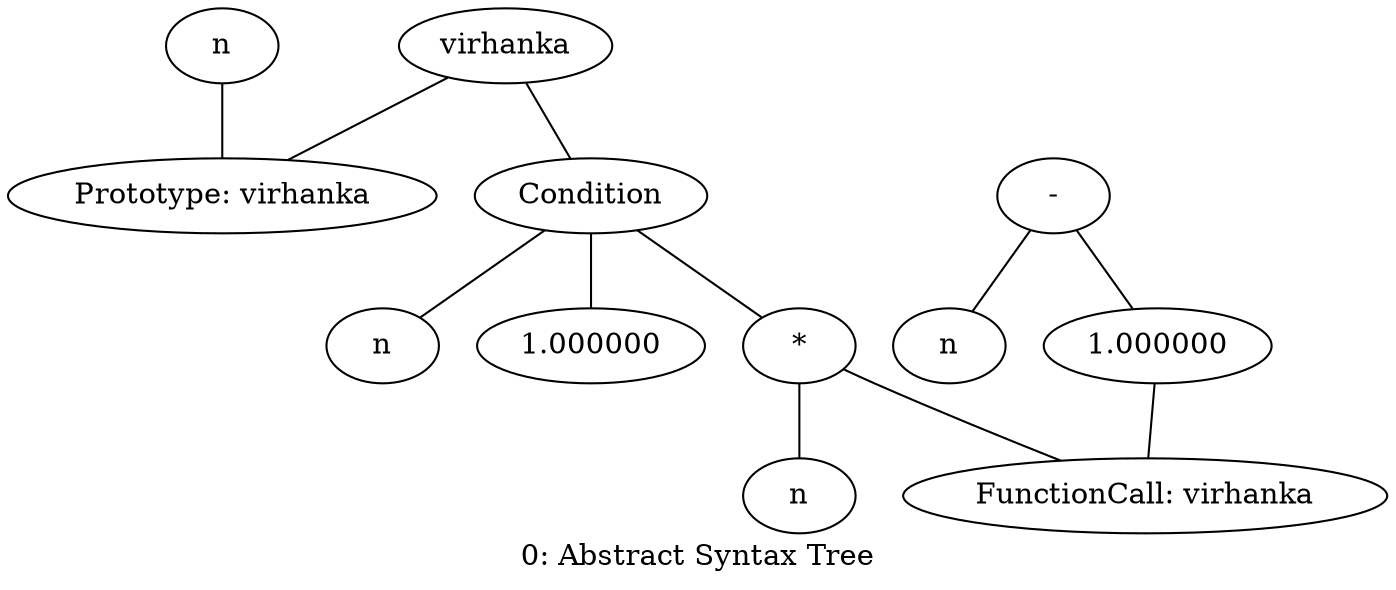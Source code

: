 graph "" {
label="0: Abstract Syntax Tree"idx1;
idx1[label="virhanka"] ;
idx1 -- idx2;
idx2;
idx2[label="Prototype: virhanka"] ;
idx3;
idx3[label="n"] ;
idx3 -- idx2;
idx1 -- idx4;
idx4;
idx4[label="Condition"] ;
idx4 -- idx5;
idx5;
idx5[label="n"] ;
idx4 -- idx6;
idx6;
idx6[label="1.000000"] ;
idx4 -- idx7;
idx7;
idx7[label="*"] ;
idx7 -- idx8;
idx8;
idx8[label="n"] ;
idx7 -- idx9;
idx9;
idx9[label="FunctionCall: virhanka"] ;
idx10;
idx10[label="-"] ;
idx10 -- idx11;
idx11;
idx11[label="n"] ;
idx10 -- idx12;
idx12;
idx12[label="1.000000"] ;
idx12 -- idx9;
}